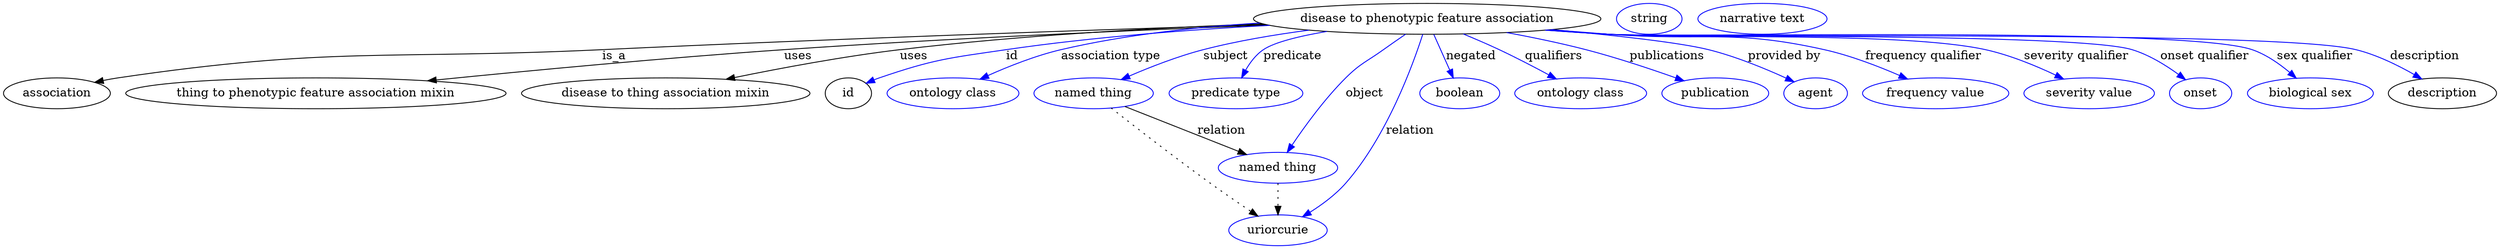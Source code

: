 digraph {
	graph [bb="0,0,2383.1,283"];
	node [label="\N"];
	"disease to phenotypic feature association"	 [height=0.5,
		label="disease to phenotypic feature association",
		pos="1352,265",
		width=4.3149];
	association	 [height=0.5,
		pos="50.046,178",
		width=1.3902];
	"disease to phenotypic feature association" -> association	 [label=is_a,
		lp="578.05,221.5",
		pos="e,86.237,190.43 1204.4,259.38 1046.6,253.1 789.04,242.09 567.05,229 363.32,216.99 309.68,233.34 109.05,196 104.84,195.22 100.51,\
194.24 96.2,193.15"];
	"thing to phenotypic feature association mixin"	 [height=0.5,
		pos="289.05,178",
		width=4.7482];
	"disease to phenotypic feature association" -> "thing to phenotypic feature association mixin"	 [label=uses,
		lp="754.05,221.5",
		pos="e,397.81,191.89 1206.8,258.6 1083.1,252.63 900.73,242.61 742.05,229 628.42,219.26 499.18,204.32 407.91,193.13"];
	"disease to thing association mixin"	 [height=0.5,
		pos="609.05,178",
		width=3.6288];
	"disease to phenotypic feature association" -> "disease to thing association mixin"	 [label=uses,
		lp="861.05,221.5",
		pos="e,671.79,193.81 1203.2,259.74 1102.8,254.87 967.48,245.74 849.05,229 792.34,220.99 729.01,207.32 681.64,196.16"];
	id	 [height=0.5,
		pos="785.05,178",
		width=0.75];
	"disease to phenotypic feature association" -> id	 [color=blue,
		label=id,
		lp="956.55,221.5",
		pos="e,806.03,189.44 1209.8,257.76 1132.8,252.45 1036.3,243.55 951.05,229 892.29,218.97 876.92,216.78 821.05,196 819.18,195.31 817.28,\
194.54 815.38,193.74",
		style=solid];
	"association type"	 [color=blue,
		height=0.5,
		label="ontology class",
		pos="892.05,178",
		width=1.7151];
	"disease to phenotypic feature association" -> "association type"	 [color=blue,
		label="association type",
		lp="1052,221.5",
		pos="e,921.64,194.08 1220.4,255.44 1140.7,248.83 1047.2,239.39 1008,229 981.25,221.89 952.73,209.43 930.68,198.6",
		style=solid];
	subject	 [color=blue,
		height=0.5,
		label="named thing",
		pos="1027,178",
		width=1.5346];
	"disease to phenotypic feature association" -> subject	 [color=blue,
		label=subject,
		lp="1156.5,221.5",
		pos="e,1055.2,193.6 1241.6,252.32 1207.6,246.87 1170.4,239.32 1137,229 1111.9,221.23 1085.1,208.91 1064.3,198.32",
		style=solid];
	predicate	 [color=blue,
		height=0.5,
		label="predicate type",
		pos="1161,178",
		width=1.679];
	"disease to phenotypic feature association" -> predicate	 [color=blue,
		label=predicate,
		lp="1218,221.5",
		pos="e,1168.1,196.19 1260.2,250.39 1231.6,244.54 1204.6,237.22 1193,229 1184.6,222.99 1177.8,213.95 1172.8,205.15",
		style=solid];
	object	 [color=blue,
		height=0.5,
		label="named thing",
		pos="1205,91",
		width=1.5346];
	"disease to phenotypic feature association" -> object	 [color=blue,
		label=object,
		lp="1288,178",
		pos="e,1214.6,108.96 1327.7,247.21 1320.3,241.57 1312.2,235.18 1305,229 1289.1,215.24 1284.3,212.36 1271,196 1250.9,171.11 1231.9,139.7 \
1219.5,117.74",
		style=solid];
	relation	 [color=blue,
		height=0.5,
		label=uriorcurie,
		pos="1205,18",
		width=1.2638];
	"disease to phenotypic feature association" -> relation	 [color=blue,
		label=relation,
		lp="1330,134.5",
		pos="e,1228.1,33.708 1347.2,246.93 1337.1,211.16 1310.9,129.89 1269,73 1260,60.657 1247.6,49.217 1236.2,40.004",
		style=solid];
	negated	 [color=blue,
		height=0.5,
		label=boolean,
		pos="1385,178",
		width=1.0652];
	"disease to phenotypic feature association" -> negated	 [color=blue,
		label=negated,
		lp="1392.5,221.5",
		pos="e,1378.2,196 1358.9,246.97 1363.4,234.96 1369.5,218.94 1374.7,205.36",
		style=solid];
	qualifiers	 [color=blue,
		height=0.5,
		label="ontology class",
		pos="1503,178",
		width=1.7151];
	"disease to phenotypic feature association" -> qualifiers	 [color=blue,
		label=qualifiers,
		lp="1468,221.5",
		pos="e,1476.4,194.36 1385.1,247.32 1395.7,241.57 1407.4,235.09 1418,229 1434.5,219.57 1452.6,208.79 1467.8,199.58",
		style=solid];
	publications	 [color=blue,
		height=0.5,
		label=publication,
		pos="1633,178",
		width=1.3902];
	"disease to phenotypic feature association" -> publications	 [color=blue,
		label=publications,
		lp="1573.5,221.5",
		pos="e,1600.1,191.69 1424.2,249.02 1447.9,243.29 1474.2,236.4 1498,229 1529.6,219.19 1564.4,205.97 1590.8,195.44",
		style=solid];
	"provided by"	 [color=blue,
		height=0.5,
		label=agent,
		pos="1731,178",
		width=0.83048];
	"disease to phenotypic feature association" -> "provided by"	 [color=blue,
		label="provided by",
		lp="1689,221.5",
		pos="e,1708.3,189.95 1462.9,252.36 1520,245.29 1583.4,236.44 1611,229 1642,220.69 1675.4,205.98 1699.1,194.49",
		style=solid];
	"frequency qualifier"	 [color=blue,
		height=0.5,
		label="frequency value",
		pos="1846,178",
		width=1.8776];
	"disease to phenotypic feature association" -> "frequency qualifier"	 [color=blue,
		label="frequency qualifier",
		lp="1823,221.5",
		pos="e,1815.4,194.23 1463.6,252.39 1481.1,250.52 1499.1,248.66 1516,247 1609.3,237.89 1635.1,251.6 1726,229 1753.8,222.09 1783.5,209.54 \
1806.4,198.63",
		style=solid];
	"severity qualifier"	 [color=blue,
		height=0.5,
		label="severity value",
		pos="1991,178",
		width=1.661];
	"disease to phenotypic feature association" -> "severity qualifier"	 [color=blue,
		label="severity qualifier",
		lp="1967.5,221.5",
		pos="e,1963.6,194.08 1460.9,252.13 1479.3,250.22 1498.2,248.42 1516,247 1596.6,240.59 1800.6,248.07 1879,229 1905.4,222.58 1933.3,209.95 \
1954.6,198.87",
		style=solid];
	"onset qualifier"	 [color=blue,
		height=0.5,
		label=onset,
		pos="2098,178",
		width=0.81243];
	"disease to phenotypic feature association" -> "onset qualifier"	 [color=blue,
		label="onset qualifier",
		lp="2088.5,221.5",
		pos="e,2081,192.73 1460,252.01 1478.7,250.09 1497.9,248.32 1516,247 1571.7,242.95 1964.8,245.58 2018,229 2038,222.78 2057.9,210.17 2072.8,\
199.05",
		style=solid];
	"sex qualifier"	 [color=blue,
		height=0.5,
		label="biological sex",
		pos="2205,178",
		width=1.661];
	"disease to phenotypic feature association" -> "sex qualifier"	 [color=blue,
		label="sex qualifier",
		lp="2195,221.5",
		pos="e,2186.9,195.23 1459.6,251.95 1478.4,250.03 1497.8,248.27 1516,247 1584.4,242.26 2067,250.51 2132,229 2149.1,223.34 2165.8,212.28 \
2178.9,201.89",
		style=solid];
	description	 [height=0.5,
		pos="2333,178",
		width=1.3902];
	"disease to phenotypic feature association" -> description	 [color=blue,
		label=description,
		lp="2300.5,221.5",
		pos="e,2309.2,194.03 1459.1,251.94 1478.1,250 1497.6,248.24 1516,247 1595.6,241.65 2155.8,248.59 2233,229 2256.9,222.95 2281.6,210.45 \
2300.4,199.34",
		style=solid];
	association_id	 [color=blue,
		height=0.5,
		label=string,
		pos="1556,265",
		width=0.84854];
	subject -> object	 [label=relation,
		lp="1148,134.5",
		pos="e,1174.4,105.98 1058.1,162.85 1087.8,148.31 1132.8,126.3 1165.2,110.47"];
	subject -> relation	 [pos="e,1185.6,34.435 1045.4,160.71 1067.8,139.73 1106.9,103.41 1141,73 1152.9,62.421 1166.3,50.916 1177.7,41.177",
		style=dotted];
	object -> relation	 [pos="e,1205,36.09 1205,72.955 1205,64.883 1205,55.176 1205,46.182",
		style=dotted];
	"thing to phenotypic feature association mixin_description"	 [color=blue,
		height=0.5,
		label="narrative text",
		pos="1662,265",
		width=1.6068];
}

